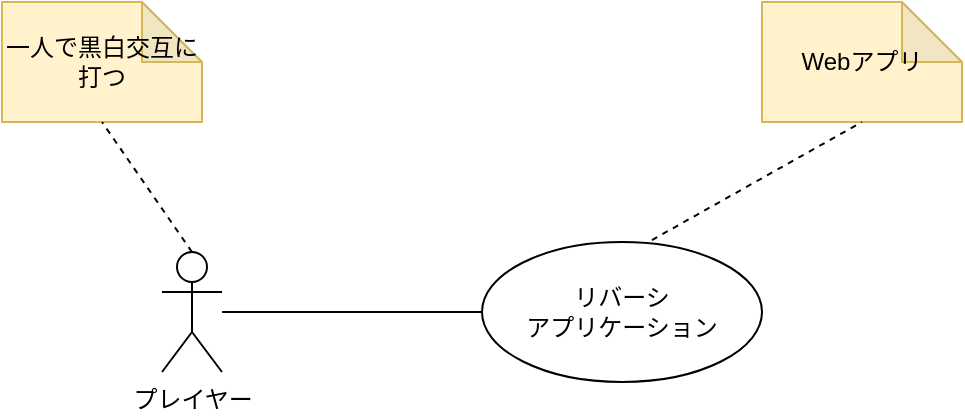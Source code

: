 <mxfile>
    <diagram id="F_dM7AdkhpN3hjZaO_Jz" name="ページ1">
        <mxGraphModel dx="613" dy="1642" grid="1" gridSize="10" guides="1" tooltips="1" connect="1" arrows="1" fold="1" page="1" pageScale="1" pageWidth="827" pageHeight="1169" background="#ffffff" math="0" shadow="0">
            <root>
                <mxCell id="0"/>
                <mxCell id="1" parent="0"/>
                <mxCell id="2" value="リバーシ&lt;br&gt;アプリケーション" style="ellipse;whiteSpace=wrap;html=1;" vertex="1" parent="1">
                    <mxGeometry x="320" y="-280" width="140" height="70" as="geometry"/>
                </mxCell>
                <mxCell id="3" value="プレイヤー" style="shape=umlActor;verticalLabelPosition=bottom;verticalAlign=top;html=1;" vertex="1" parent="1">
                    <mxGeometry x="160" y="-275" width="30" height="60" as="geometry"/>
                </mxCell>
                <mxCell id="4" value="" style="endArrow=none;html=1;" edge="1" parent="1" source="3" target="2">
                    <mxGeometry relative="1" as="geometry">
                        <mxPoint x="310" y="-240" as="sourcePoint"/>
                        <mxPoint x="290" y="-250" as="targetPoint"/>
                    </mxGeometry>
                </mxCell>
                <mxCell id="10" value="Webアプリ" style="shape=note;whiteSpace=wrap;html=1;backgroundOutline=1;darkOpacity=0.05;fillColor=#fff2cc;strokeColor=#d6b656;" vertex="1" parent="1">
                    <mxGeometry x="460" y="-400" width="100" height="60" as="geometry"/>
                </mxCell>
                <mxCell id="12" value="" style="endArrow=none;dashed=1;html=1;entryX=0.5;entryY=1;entryDx=0;entryDy=0;entryPerimeter=0;exitX=0.607;exitY=-0.014;exitDx=0;exitDy=0;exitPerimeter=0;" edge="1" parent="1" source="2" target="10">
                    <mxGeometry width="50" height="50" relative="1" as="geometry">
                        <mxPoint x="360" y="-220" as="sourcePoint"/>
                        <mxPoint x="410" y="-270" as="targetPoint"/>
                    </mxGeometry>
                </mxCell>
                <mxCell id="13" value="一人で黒白交互に&lt;br&gt;打つ" style="shape=note;whiteSpace=wrap;html=1;backgroundOutline=1;darkOpacity=0.05;fillColor=#fff2cc;strokeColor=#d6b656;" vertex="1" parent="1">
                    <mxGeometry x="80" y="-400" width="100" height="60" as="geometry"/>
                </mxCell>
                <mxCell id="14" value="" style="endArrow=none;dashed=1;html=1;entryX=0.5;entryY=1;entryDx=0;entryDy=0;entryPerimeter=0;exitX=0.5;exitY=0;exitDx=0;exitDy=0;exitPerimeter=0;" edge="1" parent="1" source="3" target="13">
                    <mxGeometry width="50" height="50" relative="1" as="geometry">
                        <mxPoint x="414.98" y="-270.98" as="sourcePoint"/>
                        <mxPoint x="520" y="-330" as="targetPoint"/>
                    </mxGeometry>
                </mxCell>
            </root>
        </mxGraphModel>
    </diagram>
</mxfile>